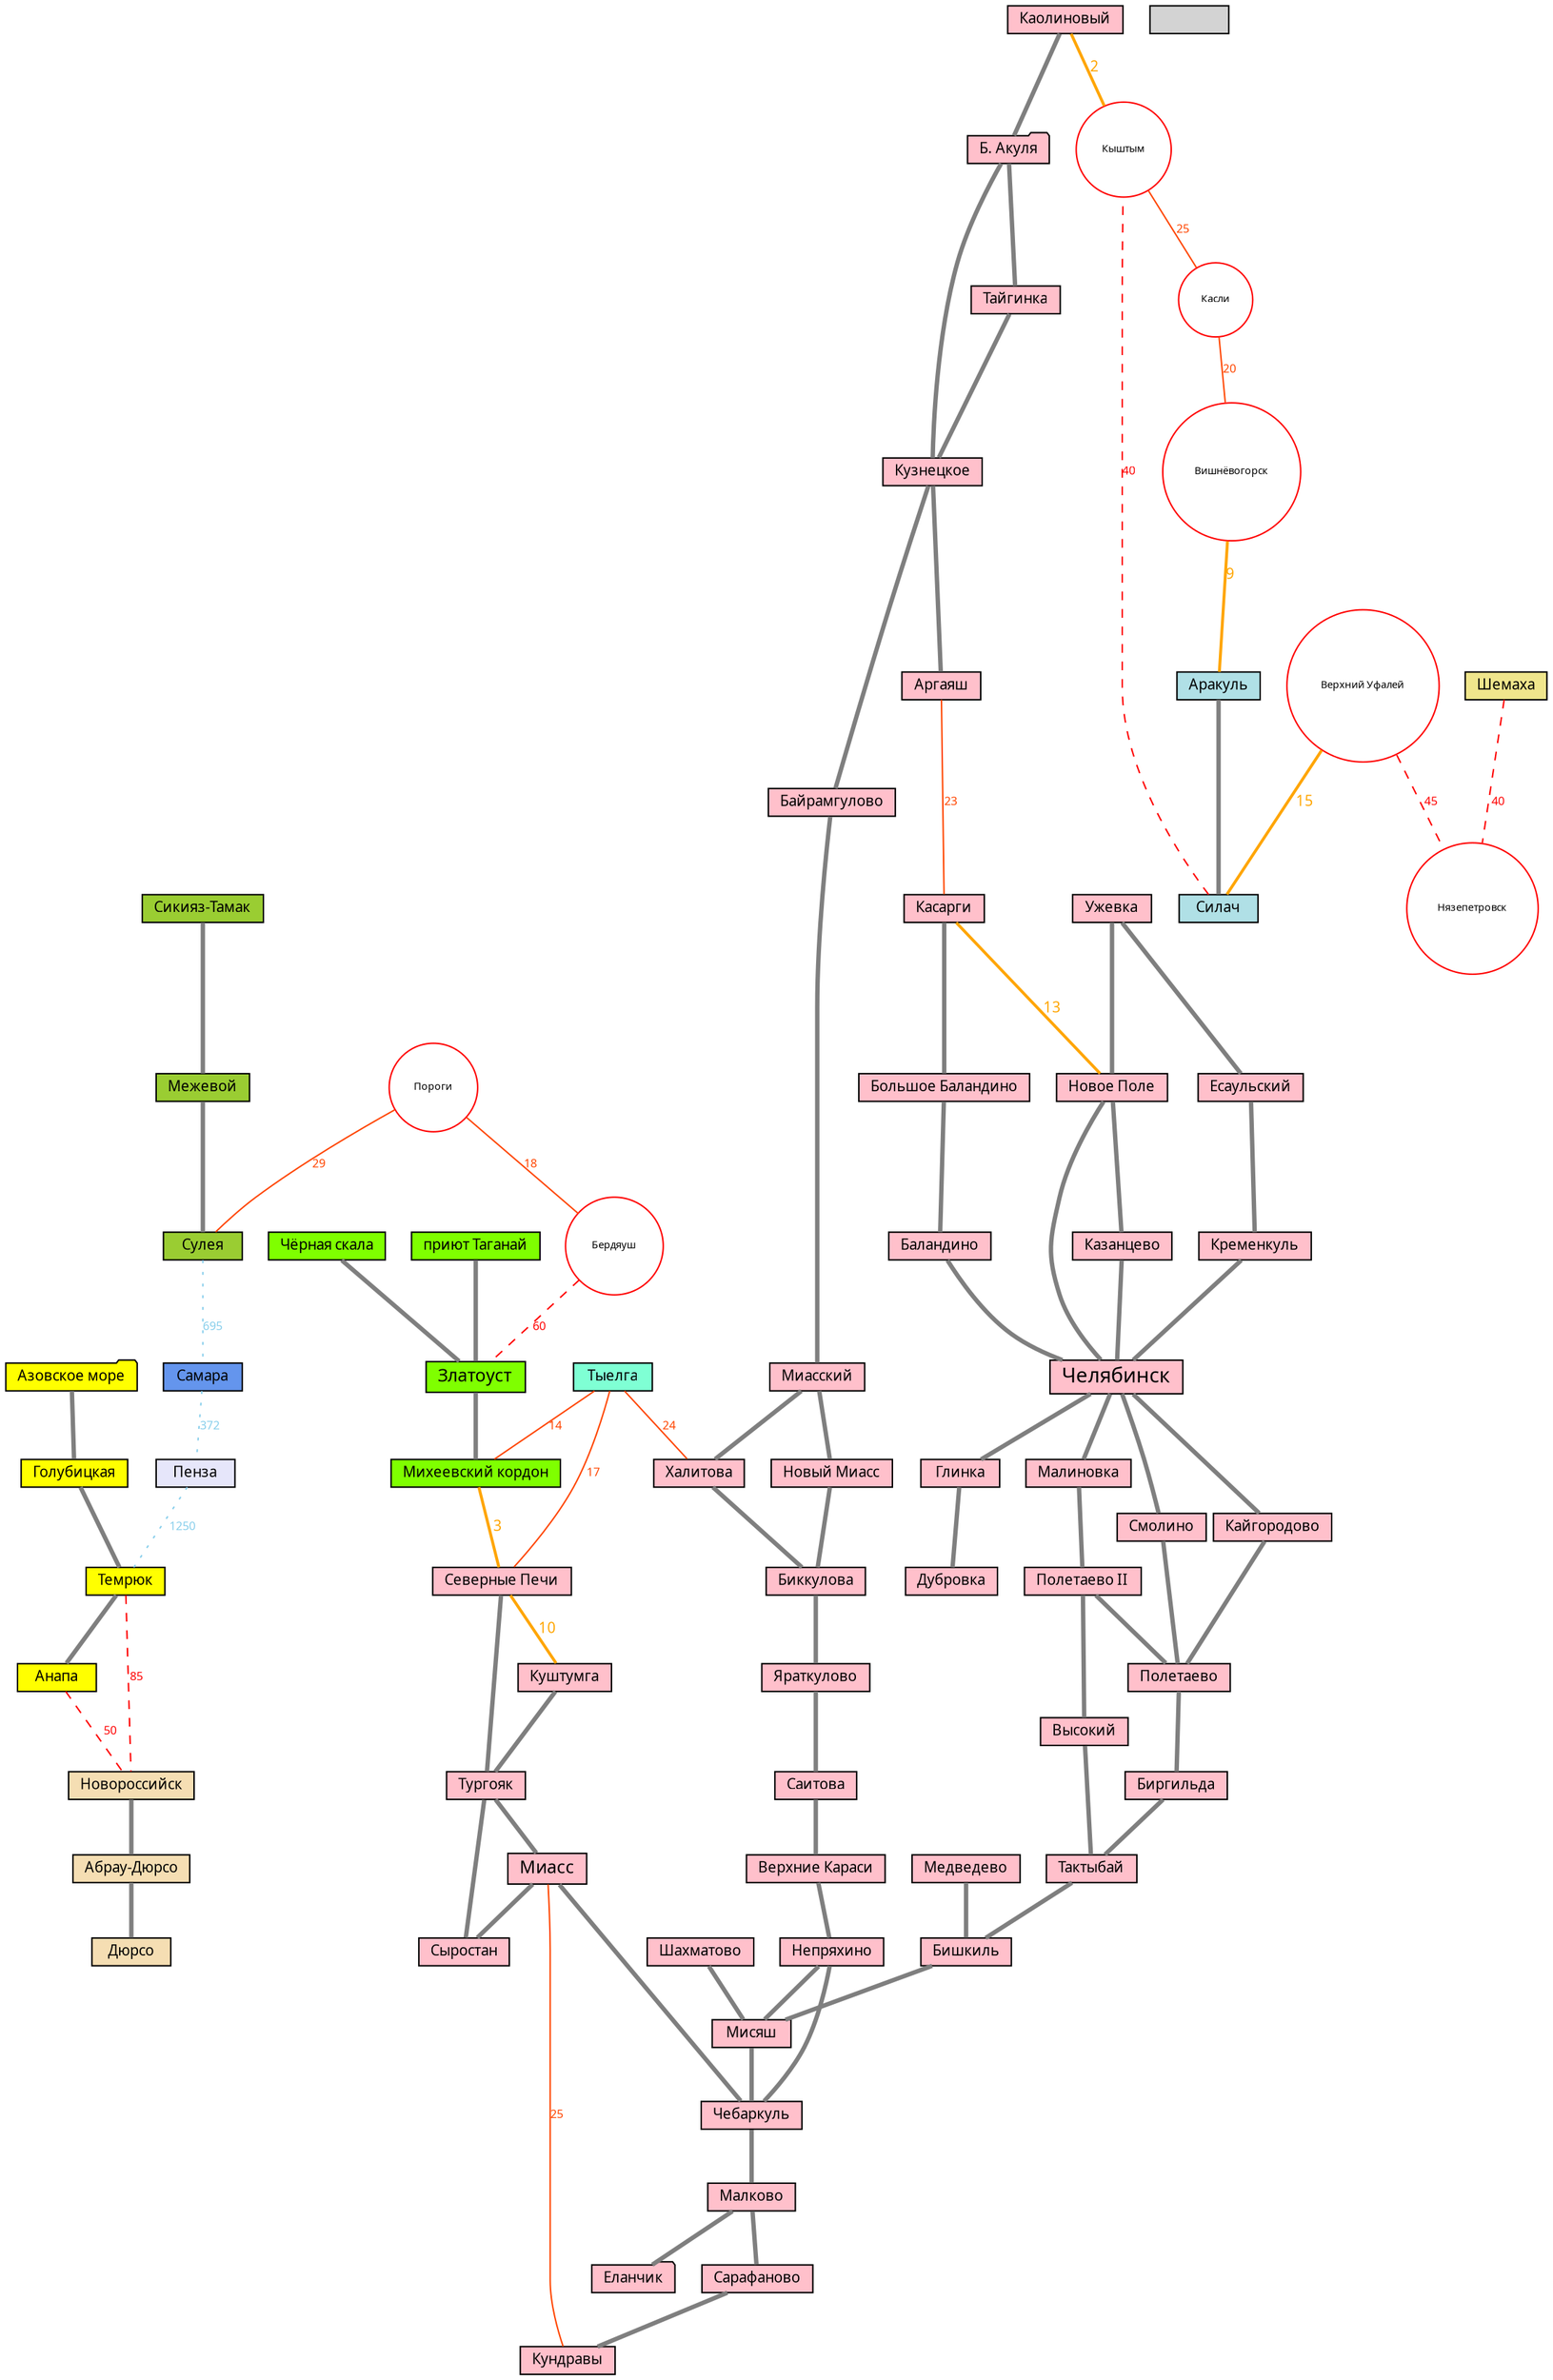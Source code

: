 graph G {
    node [ shape=box, fontsize=10, fontname="Droid Sans", style=filled, height=0.2 ]
    edge [ color=gray50, penwidth=3, fontname="Droid Sans" ]
    graph [ overlap=false ]

    subgraph main {
        node [ fillcolor=pink ]

        "Б. Акуля" [ shape=folder ]
        "Еланчик"  [ shape=folder ]

        Челябинск [ fontsize=14 ]
        Миасс [ fontsize=12 ]
        Челябинск -- Смолино -- Полетаево -- Биргильда -- Тактыбай -- Бишкиль -- Мисяш -- Чебаркуль
        Миасс -- Чебаркуль
        Непряхино -- Мисяш
        Шахматово -- Мисяш
        Медведево -- Бишкиль
        Челябинск -- Малиновка -- "Полетаево II" -- Высокий -- Тактыбай
        "Полетаево II" -- Полетаево
        Каолиновый -- "Б. Акуля" -- Кузнецкое -- Байрамгулово -- Миасский -- "Новый Миасс" -- Биккулова -- Яраткулово -- Саитова -- "Верхние Караси" -- Непряхино -- Чебаркуль -- Малково -- Сарафаново -- Кундравы
        Миасский -- Халитова -- Биккулова
        Малково -- Еланчик
        "Б. Акуля" -- Тайгинка -- Кузнецкое -- Аргаяш
        Челябинск -- Кайгородово -- Полетаево
        Ужевка -- Есаульский -- Кременкуль -- Челябинск
        Касарги -- "Большое Баландино" -- Баландино -- Челябинск
        "Северные Печи" -- Тургояк -- Миасс -- Сыростан
        Куштумга -- Тургояк -- Сыростан
        Ужевка -- "Новое Поле" -- Казанцево -- Челябинск
        "Новое Поле" -- Челябинск
        Челябинск -- Глинка -- Дубровка
    }

    subgraph north {
        node [ fillcolor=powderblue ]

        Аракуль -- Силач
    }

    subgraph penza {
        node [ fillcolor=lavender ]

        Пенза
    }

    subgraph samara {
        node [ fillcolor=cornflowerblue ]

        Самара
    }

    subgraph shemakha {
        node [ fillcolor=khaki ]

        Шемаха
    }

    subgraph mount {
        node [ fillcolor=chartreuse ]
        Златоуст [ fontsize=12 ]

        //"Чёрная скала" [ shape=hexagon, height=0.2 ]
        "Чёрная скала" -- Златоуст -- "Михеевский кордон"
        "приют Таганай" -- Златоуст
    }

    subgraph ai {
        node [ fillcolor=yellowgreen ]

        "Сикияз-Тамак" -- Межевой -- Сулея
    }

    subgraph south1 {
        node [ fillcolor=yellow ]
        "Азовское море" [ shape=folder ]
        "Азовское море" -- Голубицкая -- Темрюк -- Анапа
    }

    subgraph south2 {
        node [ fillcolor=wheat ]

        Новороссийск -- "Абрау-Дюрсо" -- Дюрсо
    }

    subgraph tyelga {
        node [ fillcolor=aquamarine ]

        Тыелга
    }

    subgraph failed_cities {
        node [ shape="circle",fillcolor="white",color="red",fontsize=7, height=0.1 ]
        Кыштым Касли Пороги Бердяуш Вишнёвогорск Нязепетровск "Верхний Уфалей"
    }

    subgraph failed {

        // Ближние — можно пройти за час
        edge [ color=orange, fontcolor=orange, fontsize=10, penwidth=2 ]
        Каолиновый -- Кыштым [ label=2 ]
        "Михеевский кордон" -- "Северные Печи" [ label=3 ]
        Вишнёвогорск -- Аракуль  [ label=9 ]
        "Северные Печи" -- Куштумга [ label=10 ]
        Касарги -- "Новое Поле" [ label=13 ]
        "Верхний Уфалей" -- Силач [ label=15 ]

        // Ближние
        edge [ color=orangered, fontcolor=orangered, fontsize=8, penwidth=1 ]
        Пороги -- Бердяуш [ label=18 ]
        Миасс -- Кундравы  [ label=25 ]
        Аргаяш -- Касарги  [ label=23 ]
        Пороги -- Сулея  [ label=29 ]
        Кыштым -- Касли  [ label=25 ]
        Касли -- Вишнёвогорск [ label=20]
        Тыелга -- "Михеевский кордон" [ label=14 ]
        Тыелга -- "Северные Печи" [ label=17 ]
        Тыелга -- Халитова [ label=24 ]

        // Средние — можно пройти за день
        edge [ color=red, fontcolor=red, style="dashed" ]
        Силач -- Кыштым  [ label=40 ]
        Анапа -- Новороссийск [ label=50 ]
        Бердяуш -- Златоуст [ label=60 ]
        Шемаха -- Нязепетровск [ label=40 ]
        "Верхний Уфалей" -- Нязепетровск [ label=45 ]
        Темрюк -- Новороссийск [ label=85 ]

        // Дальние
        edge [ color=plum, fontcolor=plum, style="dotted" ]

        // Совсем дальние — нереально проехать
        edge [ color=skyblue, fontcolor=skyblue ]
        Самара -- Пенза [ label=372 ]
        Сулея -- Самара [ label=695 ]
        Пенза -- Темрюк [ label=1250 ]
    }
}

// https://gist.github.com/shoorick/6155062
